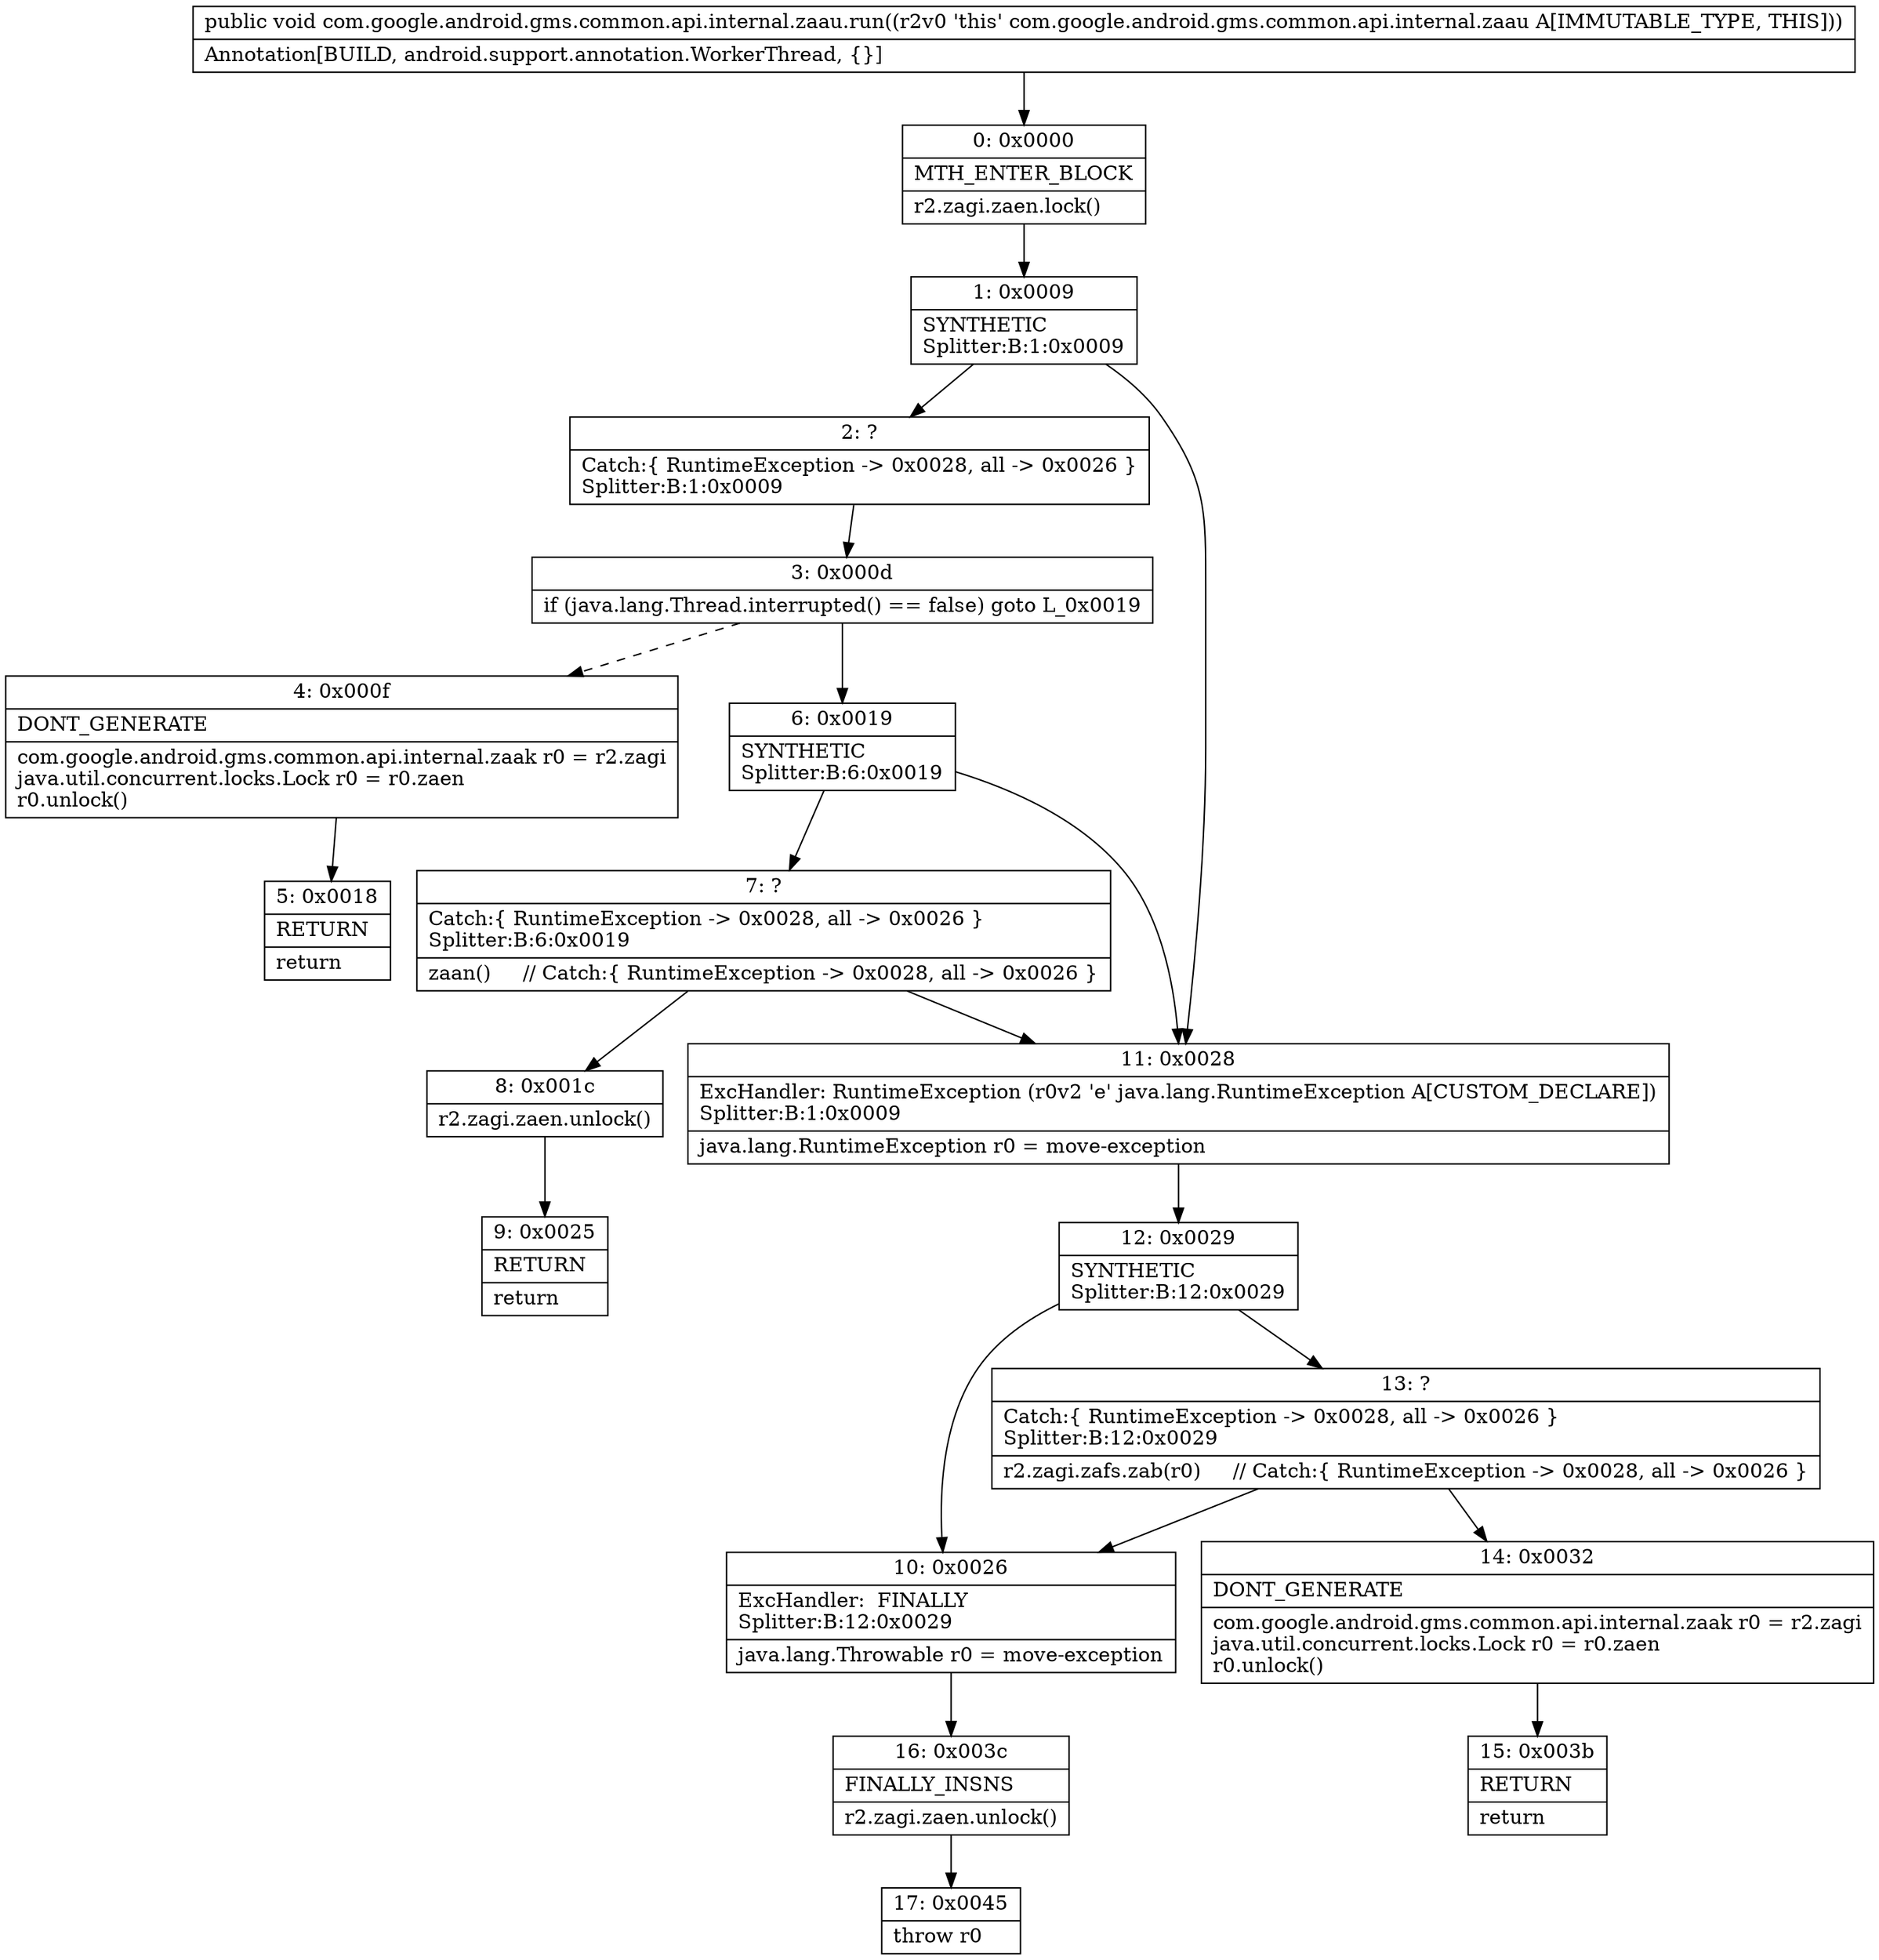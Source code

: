 digraph "CFG forcom.google.android.gms.common.api.internal.zaau.run()V" {
Node_0 [shape=record,label="{0\:\ 0x0000|MTH_ENTER_BLOCK\l|r2.zagi.zaen.lock()\l}"];
Node_1 [shape=record,label="{1\:\ 0x0009|SYNTHETIC\lSplitter:B:1:0x0009\l}"];
Node_2 [shape=record,label="{2\:\ ?|Catch:\{ RuntimeException \-\> 0x0028, all \-\> 0x0026 \}\lSplitter:B:1:0x0009\l}"];
Node_3 [shape=record,label="{3\:\ 0x000d|if (java.lang.Thread.interrupted() == false) goto L_0x0019\l}"];
Node_4 [shape=record,label="{4\:\ 0x000f|DONT_GENERATE\l|com.google.android.gms.common.api.internal.zaak r0 = r2.zagi\ljava.util.concurrent.locks.Lock r0 = r0.zaen\lr0.unlock()\l}"];
Node_5 [shape=record,label="{5\:\ 0x0018|RETURN\l|return\l}"];
Node_6 [shape=record,label="{6\:\ 0x0019|SYNTHETIC\lSplitter:B:6:0x0019\l}"];
Node_7 [shape=record,label="{7\:\ ?|Catch:\{ RuntimeException \-\> 0x0028, all \-\> 0x0026 \}\lSplitter:B:6:0x0019\l|zaan()     \/\/ Catch:\{ RuntimeException \-\> 0x0028, all \-\> 0x0026 \}\l}"];
Node_8 [shape=record,label="{8\:\ 0x001c|r2.zagi.zaen.unlock()\l}"];
Node_9 [shape=record,label="{9\:\ 0x0025|RETURN\l|return\l}"];
Node_10 [shape=record,label="{10\:\ 0x0026|ExcHandler:  FINALLY\lSplitter:B:12:0x0029\l|java.lang.Throwable r0 = move\-exception\l}"];
Node_11 [shape=record,label="{11\:\ 0x0028|ExcHandler: RuntimeException (r0v2 'e' java.lang.RuntimeException A[CUSTOM_DECLARE])\lSplitter:B:1:0x0009\l|java.lang.RuntimeException r0 = move\-exception\l}"];
Node_12 [shape=record,label="{12\:\ 0x0029|SYNTHETIC\lSplitter:B:12:0x0029\l}"];
Node_13 [shape=record,label="{13\:\ ?|Catch:\{ RuntimeException \-\> 0x0028, all \-\> 0x0026 \}\lSplitter:B:12:0x0029\l|r2.zagi.zafs.zab(r0)     \/\/ Catch:\{ RuntimeException \-\> 0x0028, all \-\> 0x0026 \}\l}"];
Node_14 [shape=record,label="{14\:\ 0x0032|DONT_GENERATE\l|com.google.android.gms.common.api.internal.zaak r0 = r2.zagi\ljava.util.concurrent.locks.Lock r0 = r0.zaen\lr0.unlock()\l}"];
Node_15 [shape=record,label="{15\:\ 0x003b|RETURN\l|return\l}"];
Node_16 [shape=record,label="{16\:\ 0x003c|FINALLY_INSNS\l|r2.zagi.zaen.unlock()\l}"];
Node_17 [shape=record,label="{17\:\ 0x0045|throw r0\l}"];
MethodNode[shape=record,label="{public void com.google.android.gms.common.api.internal.zaau.run((r2v0 'this' com.google.android.gms.common.api.internal.zaau A[IMMUTABLE_TYPE, THIS]))  | Annotation[BUILD, android.support.annotation.WorkerThread, \{\}]\l}"];
MethodNode -> Node_0;
Node_0 -> Node_1;
Node_1 -> Node_2;
Node_1 -> Node_11;
Node_2 -> Node_3;
Node_3 -> Node_4[style=dashed];
Node_3 -> Node_6;
Node_4 -> Node_5;
Node_6 -> Node_7;
Node_6 -> Node_11;
Node_7 -> Node_8;
Node_7 -> Node_11;
Node_8 -> Node_9;
Node_10 -> Node_16;
Node_11 -> Node_12;
Node_12 -> Node_13;
Node_12 -> Node_10;
Node_13 -> Node_14;
Node_13 -> Node_10;
Node_14 -> Node_15;
Node_16 -> Node_17;
}

